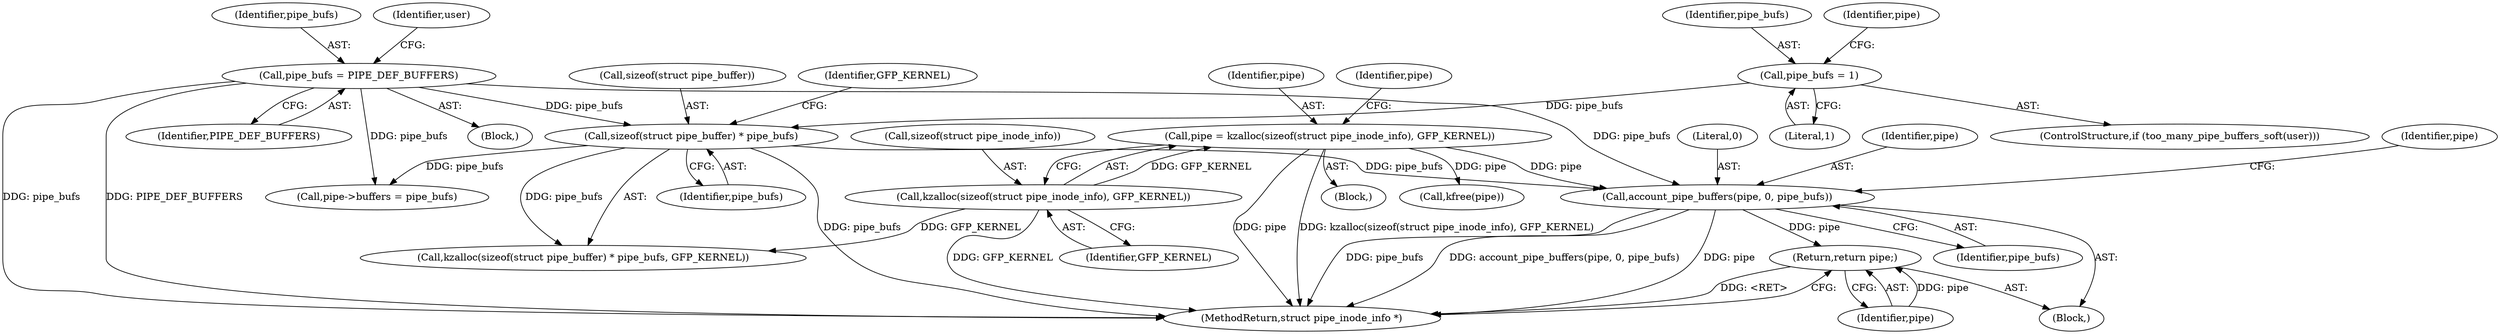digraph "0_linux_759c01142a5d0f364a462346168a56de28a80f52@pointer" {
"1000171" [label="(Call,account_pipe_buffers(pipe, 0, pipe_bufs))"];
"1000104" [label="(Call,pipe = kzalloc(sizeof(struct pipe_inode_info), GFP_KERNEL))"];
"1000106" [label="(Call,kzalloc(sizeof(struct pipe_inode_info), GFP_KERNEL))"];
"1000137" [label="(Call,sizeof(struct pipe_buffer) * pipe_bufs)"];
"1000129" [label="(Call,pipe_bufs = 1)"];
"1000114" [label="(Call,pipe_bufs = PIPE_DEF_BUFFERS)"];
"1000180" [label="(Return,return pipe;)"];
"1000105" [label="(Identifier,pipe)"];
"1000130" [label="(Identifier,pipe_bufs)"];
"1000146" [label="(Block,)"];
"1000131" [label="(Literal,1)"];
"1000172" [label="(Identifier,pipe)"];
"1000140" [label="(Identifier,pipe_bufs)"];
"1000115" [label="(Identifier,pipe_bufs)"];
"1000119" [label="(Identifier,user)"];
"1000161" [label="(Call,pipe->buffers = pipe_bufs)"];
"1000137" [label="(Call,sizeof(struct pipe_buffer) * pipe_bufs)"];
"1000136" [label="(Call,kzalloc(sizeof(struct pipe_buffer) * pipe_bufs, GFP_KERNEL))"];
"1000114" [label="(Call,pipe_bufs = PIPE_DEF_BUFFERS)"];
"1000126" [label="(ControlStructure,if (too_many_pipe_buffers_soft(user)))"];
"1000181" [label="(Identifier,pipe)"];
"1000134" [label="(Identifier,pipe)"];
"1000180" [label="(Return,return pipe;)"];
"1000116" [label="(Identifier,PIPE_DEF_BUFFERS)"];
"1000184" [label="(Call,kfree(pipe))"];
"1000138" [label="(Call,sizeof(struct pipe_buffer))"];
"1000111" [label="(Identifier,pipe)"];
"1000178" [label="(Identifier,pipe)"];
"1000174" [label="(Identifier,pipe_bufs)"];
"1000109" [label="(Identifier,GFP_KERNEL)"];
"1000188" [label="(MethodReturn,struct pipe_inode_info *)"];
"1000112" [label="(Block,)"];
"1000106" [label="(Call,kzalloc(sizeof(struct pipe_inode_info), GFP_KERNEL))"];
"1000171" [label="(Call,account_pipe_buffers(pipe, 0, pipe_bufs))"];
"1000173" [label="(Literal,0)"];
"1000141" [label="(Identifier,GFP_KERNEL)"];
"1000107" [label="(Call,sizeof(struct pipe_inode_info))"];
"1000129" [label="(Call,pipe_bufs = 1)"];
"1000104" [label="(Call,pipe = kzalloc(sizeof(struct pipe_inode_info), GFP_KERNEL))"];
"1000102" [label="(Block,)"];
"1000171" -> "1000146"  [label="AST: "];
"1000171" -> "1000174"  [label="CFG: "];
"1000172" -> "1000171"  [label="AST: "];
"1000173" -> "1000171"  [label="AST: "];
"1000174" -> "1000171"  [label="AST: "];
"1000178" -> "1000171"  [label="CFG: "];
"1000171" -> "1000188"  [label="DDG: pipe"];
"1000171" -> "1000188"  [label="DDG: account_pipe_buffers(pipe, 0, pipe_bufs)"];
"1000171" -> "1000188"  [label="DDG: pipe_bufs"];
"1000104" -> "1000171"  [label="DDG: pipe"];
"1000137" -> "1000171"  [label="DDG: pipe_bufs"];
"1000114" -> "1000171"  [label="DDG: pipe_bufs"];
"1000171" -> "1000180"  [label="DDG: pipe"];
"1000104" -> "1000102"  [label="AST: "];
"1000104" -> "1000106"  [label="CFG: "];
"1000105" -> "1000104"  [label="AST: "];
"1000106" -> "1000104"  [label="AST: "];
"1000111" -> "1000104"  [label="CFG: "];
"1000104" -> "1000188"  [label="DDG: pipe"];
"1000104" -> "1000188"  [label="DDG: kzalloc(sizeof(struct pipe_inode_info), GFP_KERNEL)"];
"1000106" -> "1000104"  [label="DDG: GFP_KERNEL"];
"1000104" -> "1000184"  [label="DDG: pipe"];
"1000106" -> "1000109"  [label="CFG: "];
"1000107" -> "1000106"  [label="AST: "];
"1000109" -> "1000106"  [label="AST: "];
"1000106" -> "1000188"  [label="DDG: GFP_KERNEL"];
"1000106" -> "1000136"  [label="DDG: GFP_KERNEL"];
"1000137" -> "1000136"  [label="AST: "];
"1000137" -> "1000140"  [label="CFG: "];
"1000138" -> "1000137"  [label="AST: "];
"1000140" -> "1000137"  [label="AST: "];
"1000141" -> "1000137"  [label="CFG: "];
"1000137" -> "1000188"  [label="DDG: pipe_bufs"];
"1000137" -> "1000136"  [label="DDG: pipe_bufs"];
"1000129" -> "1000137"  [label="DDG: pipe_bufs"];
"1000114" -> "1000137"  [label="DDG: pipe_bufs"];
"1000137" -> "1000161"  [label="DDG: pipe_bufs"];
"1000129" -> "1000126"  [label="AST: "];
"1000129" -> "1000131"  [label="CFG: "];
"1000130" -> "1000129"  [label="AST: "];
"1000131" -> "1000129"  [label="AST: "];
"1000134" -> "1000129"  [label="CFG: "];
"1000114" -> "1000112"  [label="AST: "];
"1000114" -> "1000116"  [label="CFG: "];
"1000115" -> "1000114"  [label="AST: "];
"1000116" -> "1000114"  [label="AST: "];
"1000119" -> "1000114"  [label="CFG: "];
"1000114" -> "1000188"  [label="DDG: pipe_bufs"];
"1000114" -> "1000188"  [label="DDG: PIPE_DEF_BUFFERS"];
"1000114" -> "1000161"  [label="DDG: pipe_bufs"];
"1000180" -> "1000146"  [label="AST: "];
"1000180" -> "1000181"  [label="CFG: "];
"1000181" -> "1000180"  [label="AST: "];
"1000188" -> "1000180"  [label="CFG: "];
"1000180" -> "1000188"  [label="DDG: <RET>"];
"1000181" -> "1000180"  [label="DDG: pipe"];
}
